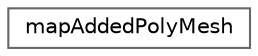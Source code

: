 digraph "Graphical Class Hierarchy"
{
 // LATEX_PDF_SIZE
  bgcolor="transparent";
  edge [fontname=Helvetica,fontsize=10,labelfontname=Helvetica,labelfontsize=10];
  node [fontname=Helvetica,fontsize=10,shape=box,height=0.2,width=0.4];
  rankdir="LR";
  Node0 [id="Node000000",label="mapAddedPolyMesh",height=0.2,width=0.4,color="grey40", fillcolor="white", style="filled",URL="$classFoam_1_1mapAddedPolyMesh.html",tooltip="Class containing mesh-to-mesh mapping information after a mesh addition where we add a mesh ('added m..."];
}
